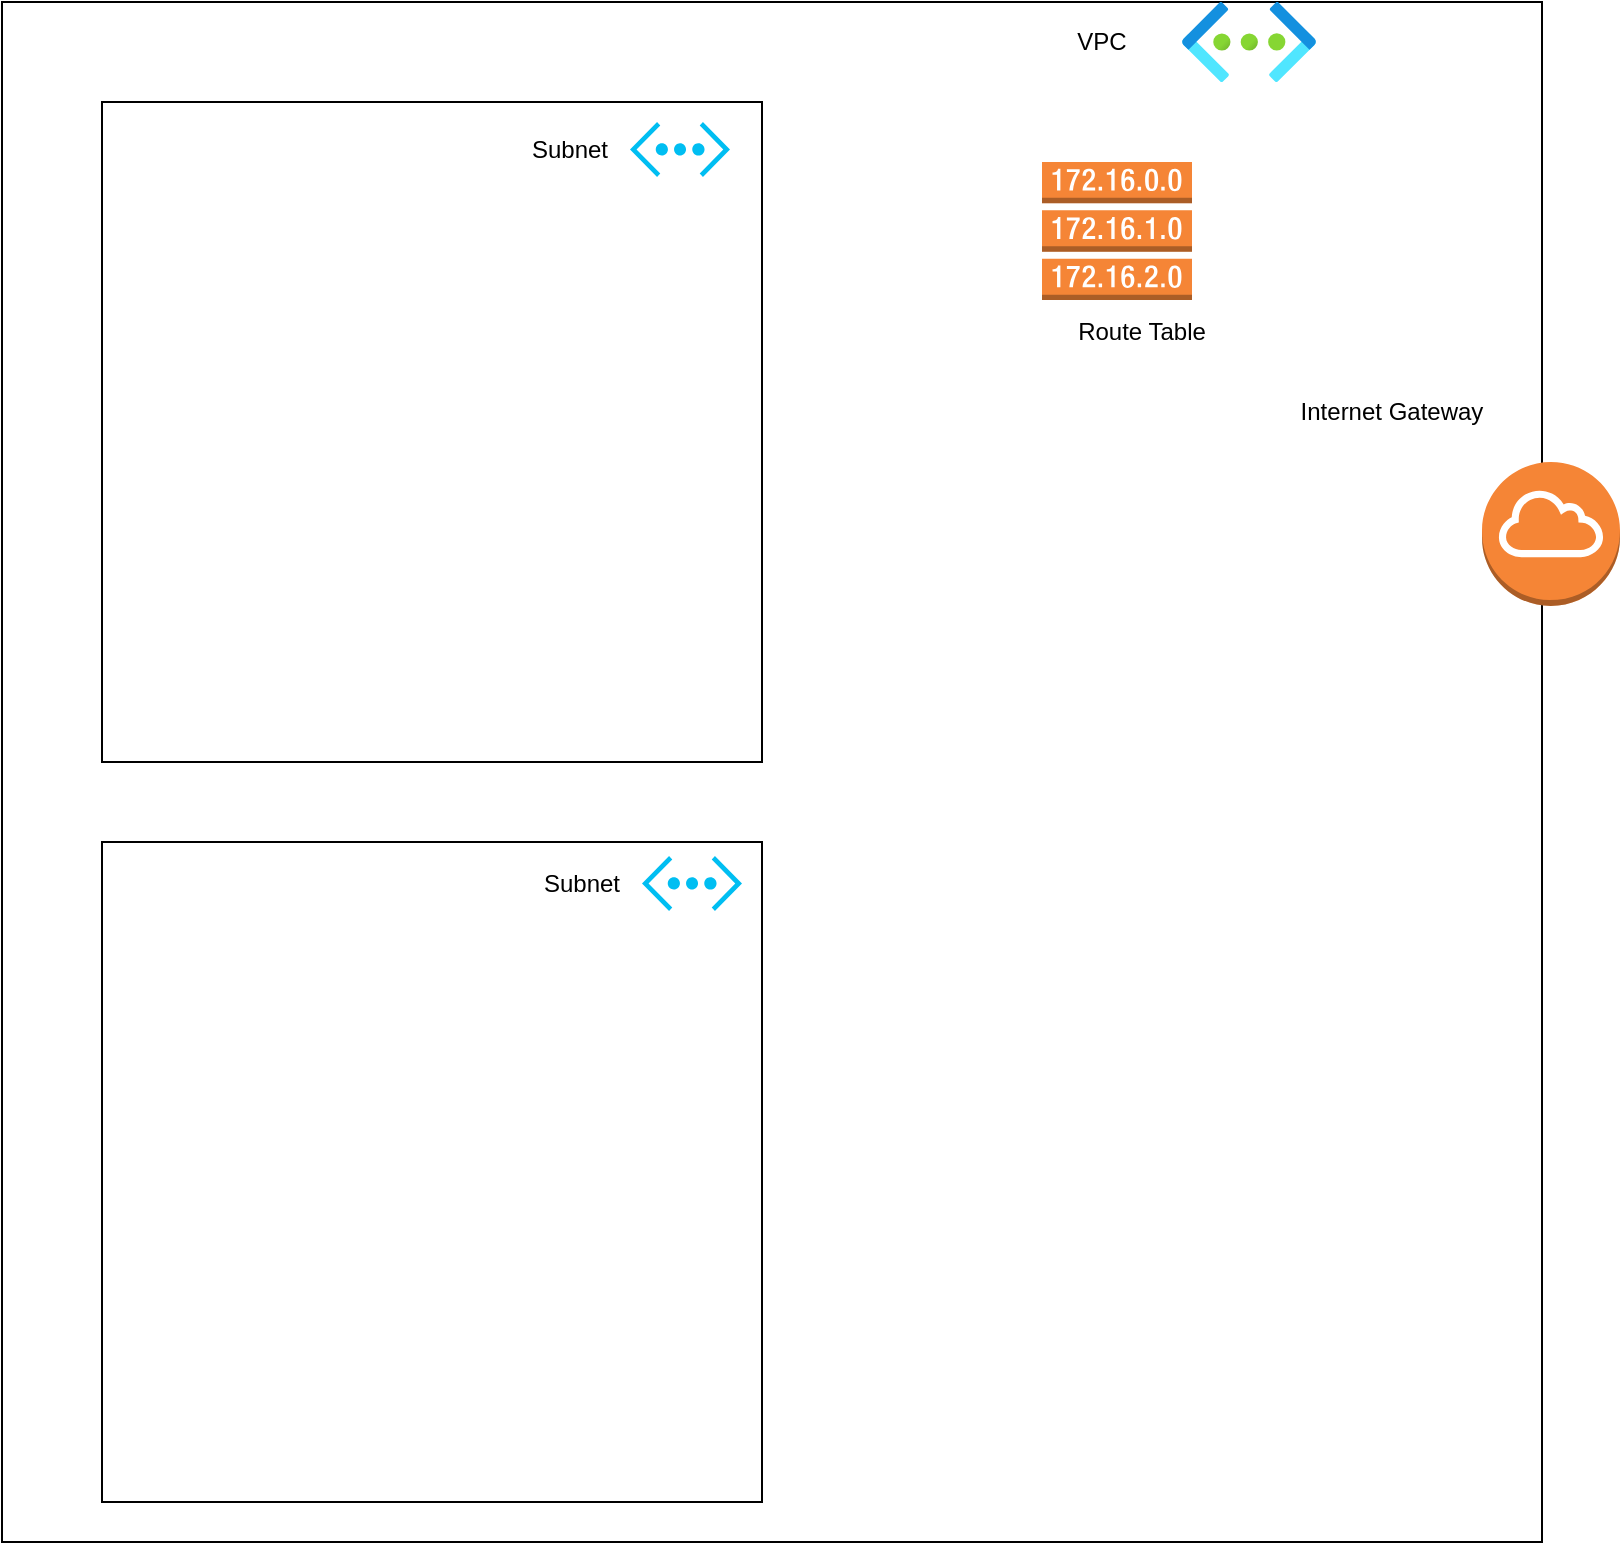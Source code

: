 <mxfile version="24.8.4">
  <diagram name="Page-1" id="WeyG7XfbOJ_xJVO0oIKB">
    <mxGraphModel dx="830" dy="416" grid="1" gridSize="10" guides="1" tooltips="1" connect="1" arrows="1" fold="1" page="1" pageScale="1" pageWidth="827" pageHeight="1169" math="0" shadow="0">
      <root>
        <mxCell id="0" />
        <mxCell id="1" parent="0" />
        <mxCell id="hCOVN7U9ZV8JdHdbi3Au-1" value="" style="whiteSpace=wrap;html=1;aspect=fixed;" vertex="1" parent="1">
          <mxGeometry x="100" y="130" width="770" height="770" as="geometry" />
        </mxCell>
        <mxCell id="hCOVN7U9ZV8JdHdbi3Au-2" value="" style="image;aspect=fixed;html=1;points=[];align=center;fontSize=12;image=img/lib/azure2/networking/Virtual_Networks.svg;" vertex="1" parent="1">
          <mxGeometry x="690" y="130" width="67" height="40" as="geometry" />
        </mxCell>
        <mxCell id="hCOVN7U9ZV8JdHdbi3Au-3" value="" style="whiteSpace=wrap;html=1;aspect=fixed;" vertex="1" parent="1">
          <mxGeometry x="150" y="180" width="330" height="330" as="geometry" />
        </mxCell>
        <mxCell id="hCOVN7U9ZV8JdHdbi3Au-4" value="" style="whiteSpace=wrap;html=1;aspect=fixed;" vertex="1" parent="1">
          <mxGeometry x="150" y="550" width="330" height="330" as="geometry" />
        </mxCell>
        <mxCell id="hCOVN7U9ZV8JdHdbi3Au-5" value="" style="verticalLabelPosition=bottom;html=1;verticalAlign=top;align=center;strokeColor=none;fillColor=#00BEF2;shape=mxgraph.azure.virtual_network;pointerEvents=1;" vertex="1" parent="1">
          <mxGeometry x="414" y="190" width="50" height="27.5" as="geometry" />
        </mxCell>
        <mxCell id="hCOVN7U9ZV8JdHdbi3Au-6" value="" style="verticalLabelPosition=bottom;html=1;verticalAlign=top;align=center;strokeColor=none;fillColor=#00BEF2;shape=mxgraph.azure.virtual_network;pointerEvents=1;" vertex="1" parent="1">
          <mxGeometry x="420" y="557" width="50" height="27.5" as="geometry" />
        </mxCell>
        <mxCell id="hCOVN7U9ZV8JdHdbi3Au-7" value="" style="outlineConnect=0;dashed=0;verticalLabelPosition=bottom;verticalAlign=top;align=center;html=1;shape=mxgraph.aws3.internet_gateway;fillColor=#F58536;gradientColor=none;" vertex="1" parent="1">
          <mxGeometry x="840" y="360" width="69" height="72" as="geometry" />
        </mxCell>
        <mxCell id="hCOVN7U9ZV8JdHdbi3Au-8" value="VPC" style="text;html=1;align=center;verticalAlign=middle;whiteSpace=wrap;rounded=0;" vertex="1" parent="1">
          <mxGeometry x="620" y="135" width="60" height="30" as="geometry" />
        </mxCell>
        <mxCell id="hCOVN7U9ZV8JdHdbi3Au-9" value="Subnet" style="text;html=1;align=center;verticalAlign=middle;whiteSpace=wrap;rounded=0;" vertex="1" parent="1">
          <mxGeometry x="354" y="188.75" width="60" height="30" as="geometry" />
        </mxCell>
        <mxCell id="hCOVN7U9ZV8JdHdbi3Au-10" value="Subnet" style="text;html=1;align=center;verticalAlign=middle;whiteSpace=wrap;rounded=0;" vertex="1" parent="1">
          <mxGeometry x="360" y="555.75" width="60" height="30" as="geometry" />
        </mxCell>
        <mxCell id="hCOVN7U9ZV8JdHdbi3Au-11" value="Internet Gateway" style="text;html=1;align=center;verticalAlign=middle;whiteSpace=wrap;rounded=0;" vertex="1" parent="1">
          <mxGeometry x="740" y="320" width="110" height="30" as="geometry" />
        </mxCell>
        <mxCell id="hCOVN7U9ZV8JdHdbi3Au-12" value="" style="outlineConnect=0;dashed=0;verticalLabelPosition=bottom;verticalAlign=top;align=center;html=1;shape=mxgraph.aws3.route_table;fillColor=#F58536;gradientColor=none;" vertex="1" parent="1">
          <mxGeometry x="620" y="210" width="75" height="69" as="geometry" />
        </mxCell>
        <mxCell id="hCOVN7U9ZV8JdHdbi3Au-13" value="Route Table" style="text;html=1;align=center;verticalAlign=middle;whiteSpace=wrap;rounded=0;" vertex="1" parent="1">
          <mxGeometry x="610" y="280" width="120" height="30" as="geometry" />
        </mxCell>
      </root>
    </mxGraphModel>
  </diagram>
</mxfile>
